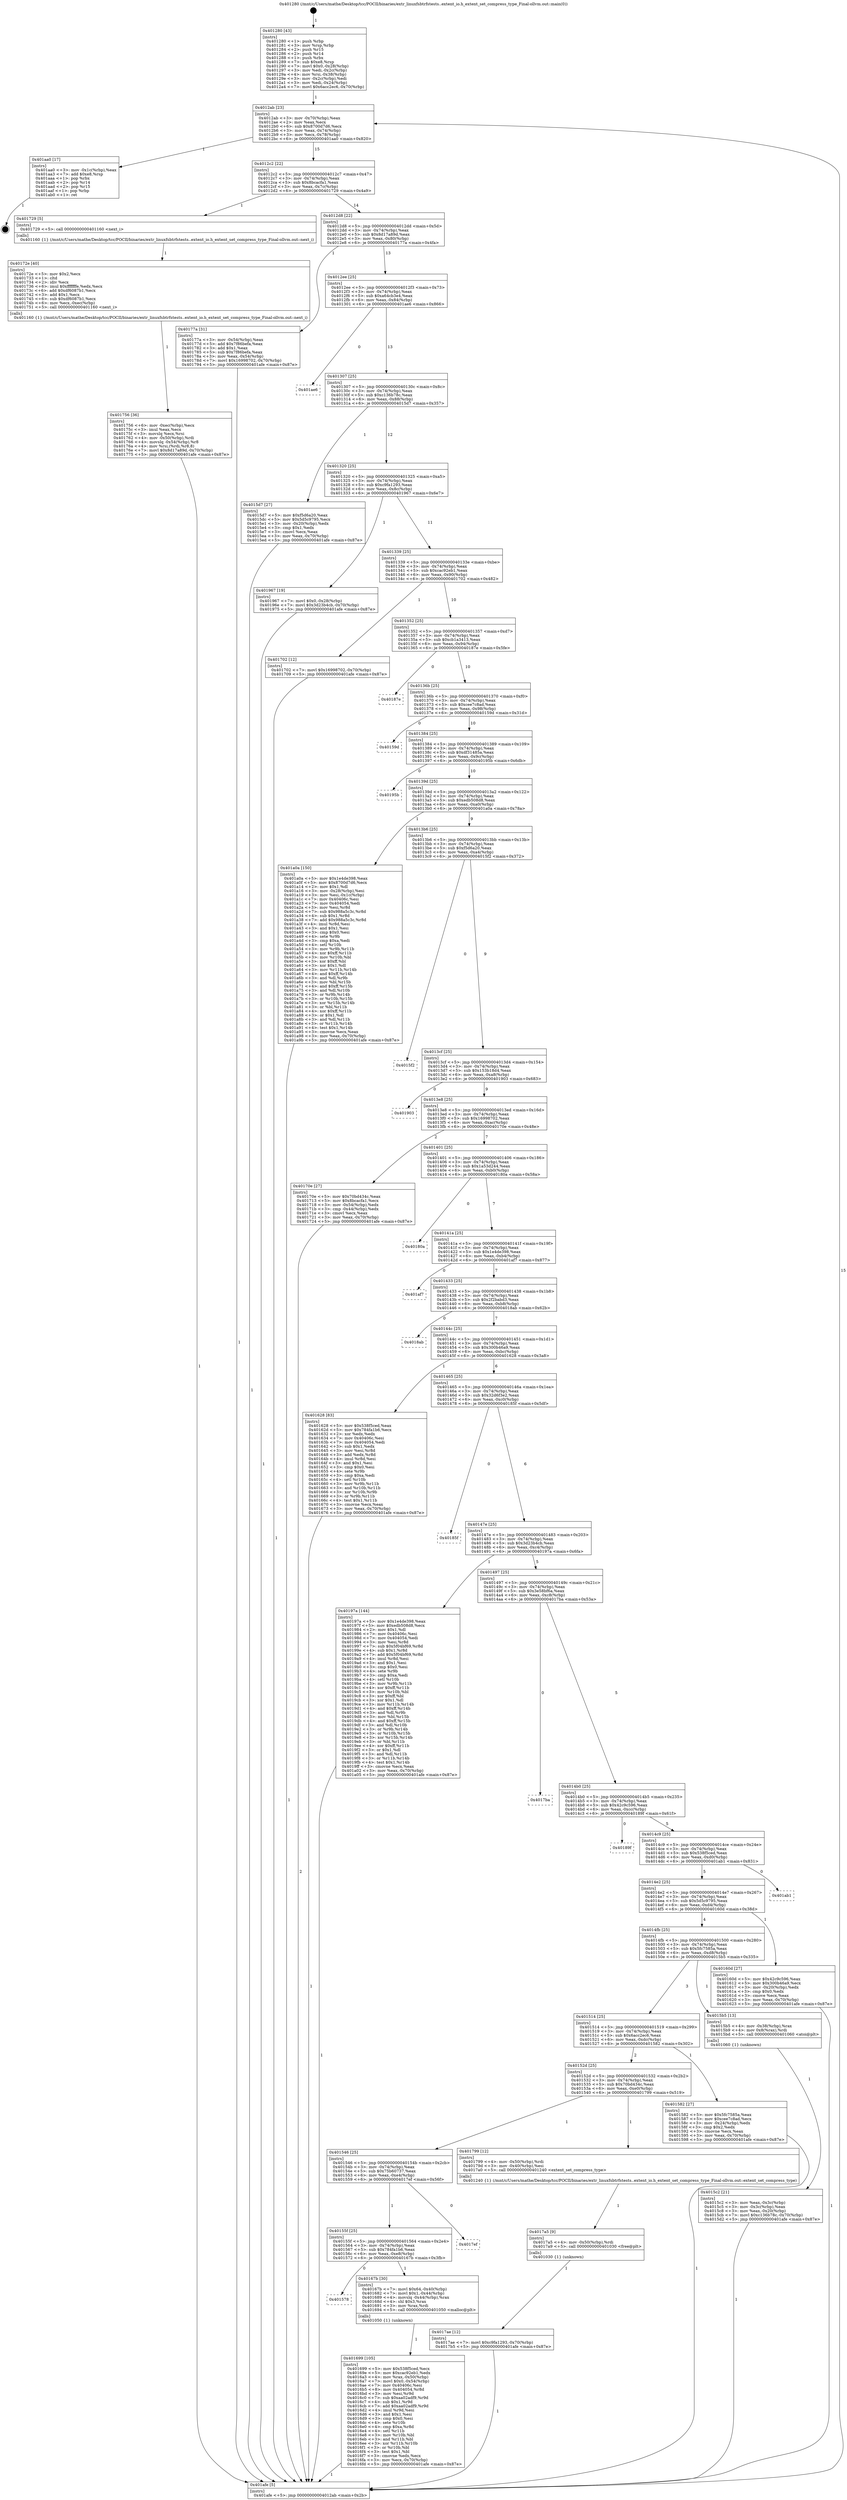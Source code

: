 digraph "0x401280" {
  label = "0x401280 (/mnt/c/Users/mathe/Desktop/tcc/POCII/binaries/extr_linuxfsbtrfstests..extent_io.h_extent_set_compress_type_Final-ollvm.out::main(0))"
  labelloc = "t"
  node[shape=record]

  Entry [label="",width=0.3,height=0.3,shape=circle,fillcolor=black,style=filled]
  "0x4012ab" [label="{
     0x4012ab [23]\l
     | [instrs]\l
     &nbsp;&nbsp;0x4012ab \<+3\>: mov -0x70(%rbp),%eax\l
     &nbsp;&nbsp;0x4012ae \<+2\>: mov %eax,%ecx\l
     &nbsp;&nbsp;0x4012b0 \<+6\>: sub $0x8700d7d6,%ecx\l
     &nbsp;&nbsp;0x4012b6 \<+3\>: mov %eax,-0x74(%rbp)\l
     &nbsp;&nbsp;0x4012b9 \<+3\>: mov %ecx,-0x78(%rbp)\l
     &nbsp;&nbsp;0x4012bc \<+6\>: je 0000000000401aa0 \<main+0x820\>\l
  }"]
  "0x401aa0" [label="{
     0x401aa0 [17]\l
     | [instrs]\l
     &nbsp;&nbsp;0x401aa0 \<+3\>: mov -0x1c(%rbp),%eax\l
     &nbsp;&nbsp;0x401aa3 \<+7\>: add $0xe8,%rsp\l
     &nbsp;&nbsp;0x401aaa \<+1\>: pop %rbx\l
     &nbsp;&nbsp;0x401aab \<+2\>: pop %r14\l
     &nbsp;&nbsp;0x401aad \<+2\>: pop %r15\l
     &nbsp;&nbsp;0x401aaf \<+1\>: pop %rbp\l
     &nbsp;&nbsp;0x401ab0 \<+1\>: ret\l
  }"]
  "0x4012c2" [label="{
     0x4012c2 [22]\l
     | [instrs]\l
     &nbsp;&nbsp;0x4012c2 \<+5\>: jmp 00000000004012c7 \<main+0x47\>\l
     &nbsp;&nbsp;0x4012c7 \<+3\>: mov -0x74(%rbp),%eax\l
     &nbsp;&nbsp;0x4012ca \<+5\>: sub $0x8bcacfa1,%eax\l
     &nbsp;&nbsp;0x4012cf \<+3\>: mov %eax,-0x7c(%rbp)\l
     &nbsp;&nbsp;0x4012d2 \<+6\>: je 0000000000401729 \<main+0x4a9\>\l
  }"]
  Exit [label="",width=0.3,height=0.3,shape=circle,fillcolor=black,style=filled,peripheries=2]
  "0x401729" [label="{
     0x401729 [5]\l
     | [instrs]\l
     &nbsp;&nbsp;0x401729 \<+5\>: call 0000000000401160 \<next_i\>\l
     | [calls]\l
     &nbsp;&nbsp;0x401160 \{1\} (/mnt/c/Users/mathe/Desktop/tcc/POCII/binaries/extr_linuxfsbtrfstests..extent_io.h_extent_set_compress_type_Final-ollvm.out::next_i)\l
  }"]
  "0x4012d8" [label="{
     0x4012d8 [22]\l
     | [instrs]\l
     &nbsp;&nbsp;0x4012d8 \<+5\>: jmp 00000000004012dd \<main+0x5d\>\l
     &nbsp;&nbsp;0x4012dd \<+3\>: mov -0x74(%rbp),%eax\l
     &nbsp;&nbsp;0x4012e0 \<+5\>: sub $0x8d17a89d,%eax\l
     &nbsp;&nbsp;0x4012e5 \<+3\>: mov %eax,-0x80(%rbp)\l
     &nbsp;&nbsp;0x4012e8 \<+6\>: je 000000000040177a \<main+0x4fa\>\l
  }"]
  "0x4017ae" [label="{
     0x4017ae [12]\l
     | [instrs]\l
     &nbsp;&nbsp;0x4017ae \<+7\>: movl $0xc9fa1293,-0x70(%rbp)\l
     &nbsp;&nbsp;0x4017b5 \<+5\>: jmp 0000000000401afe \<main+0x87e\>\l
  }"]
  "0x40177a" [label="{
     0x40177a [31]\l
     | [instrs]\l
     &nbsp;&nbsp;0x40177a \<+3\>: mov -0x54(%rbp),%eax\l
     &nbsp;&nbsp;0x40177d \<+5\>: add $0x7f86befa,%eax\l
     &nbsp;&nbsp;0x401782 \<+3\>: add $0x1,%eax\l
     &nbsp;&nbsp;0x401785 \<+5\>: sub $0x7f86befa,%eax\l
     &nbsp;&nbsp;0x40178a \<+3\>: mov %eax,-0x54(%rbp)\l
     &nbsp;&nbsp;0x40178d \<+7\>: movl $0x16998702,-0x70(%rbp)\l
     &nbsp;&nbsp;0x401794 \<+5\>: jmp 0000000000401afe \<main+0x87e\>\l
  }"]
  "0x4012ee" [label="{
     0x4012ee [25]\l
     | [instrs]\l
     &nbsp;&nbsp;0x4012ee \<+5\>: jmp 00000000004012f3 \<main+0x73\>\l
     &nbsp;&nbsp;0x4012f3 \<+3\>: mov -0x74(%rbp),%eax\l
     &nbsp;&nbsp;0x4012f6 \<+5\>: sub $0xa64cb3e4,%eax\l
     &nbsp;&nbsp;0x4012fb \<+6\>: mov %eax,-0x84(%rbp)\l
     &nbsp;&nbsp;0x401301 \<+6\>: je 0000000000401ae6 \<main+0x866\>\l
  }"]
  "0x4017a5" [label="{
     0x4017a5 [9]\l
     | [instrs]\l
     &nbsp;&nbsp;0x4017a5 \<+4\>: mov -0x50(%rbp),%rdi\l
     &nbsp;&nbsp;0x4017a9 \<+5\>: call 0000000000401030 \<free@plt\>\l
     | [calls]\l
     &nbsp;&nbsp;0x401030 \{1\} (unknown)\l
  }"]
  "0x401ae6" [label="{
     0x401ae6\l
  }", style=dashed]
  "0x401307" [label="{
     0x401307 [25]\l
     | [instrs]\l
     &nbsp;&nbsp;0x401307 \<+5\>: jmp 000000000040130c \<main+0x8c\>\l
     &nbsp;&nbsp;0x40130c \<+3\>: mov -0x74(%rbp),%eax\l
     &nbsp;&nbsp;0x40130f \<+5\>: sub $0xc136b78c,%eax\l
     &nbsp;&nbsp;0x401314 \<+6\>: mov %eax,-0x88(%rbp)\l
     &nbsp;&nbsp;0x40131a \<+6\>: je 00000000004015d7 \<main+0x357\>\l
  }"]
  "0x401756" [label="{
     0x401756 [36]\l
     | [instrs]\l
     &nbsp;&nbsp;0x401756 \<+6\>: mov -0xec(%rbp),%ecx\l
     &nbsp;&nbsp;0x40175c \<+3\>: imul %eax,%ecx\l
     &nbsp;&nbsp;0x40175f \<+3\>: movslq %ecx,%rsi\l
     &nbsp;&nbsp;0x401762 \<+4\>: mov -0x50(%rbp),%rdi\l
     &nbsp;&nbsp;0x401766 \<+4\>: movslq -0x54(%rbp),%r8\l
     &nbsp;&nbsp;0x40176a \<+4\>: mov %rsi,(%rdi,%r8,8)\l
     &nbsp;&nbsp;0x40176e \<+7\>: movl $0x8d17a89d,-0x70(%rbp)\l
     &nbsp;&nbsp;0x401775 \<+5\>: jmp 0000000000401afe \<main+0x87e\>\l
  }"]
  "0x4015d7" [label="{
     0x4015d7 [27]\l
     | [instrs]\l
     &nbsp;&nbsp;0x4015d7 \<+5\>: mov $0xf5d6a20,%eax\l
     &nbsp;&nbsp;0x4015dc \<+5\>: mov $0x5d5c9795,%ecx\l
     &nbsp;&nbsp;0x4015e1 \<+3\>: mov -0x20(%rbp),%edx\l
     &nbsp;&nbsp;0x4015e4 \<+3\>: cmp $0x1,%edx\l
     &nbsp;&nbsp;0x4015e7 \<+3\>: cmovl %ecx,%eax\l
     &nbsp;&nbsp;0x4015ea \<+3\>: mov %eax,-0x70(%rbp)\l
     &nbsp;&nbsp;0x4015ed \<+5\>: jmp 0000000000401afe \<main+0x87e\>\l
  }"]
  "0x401320" [label="{
     0x401320 [25]\l
     | [instrs]\l
     &nbsp;&nbsp;0x401320 \<+5\>: jmp 0000000000401325 \<main+0xa5\>\l
     &nbsp;&nbsp;0x401325 \<+3\>: mov -0x74(%rbp),%eax\l
     &nbsp;&nbsp;0x401328 \<+5\>: sub $0xc9fa1293,%eax\l
     &nbsp;&nbsp;0x40132d \<+6\>: mov %eax,-0x8c(%rbp)\l
     &nbsp;&nbsp;0x401333 \<+6\>: je 0000000000401967 \<main+0x6e7\>\l
  }"]
  "0x40172e" [label="{
     0x40172e [40]\l
     | [instrs]\l
     &nbsp;&nbsp;0x40172e \<+5\>: mov $0x2,%ecx\l
     &nbsp;&nbsp;0x401733 \<+1\>: cltd\l
     &nbsp;&nbsp;0x401734 \<+2\>: idiv %ecx\l
     &nbsp;&nbsp;0x401736 \<+6\>: imul $0xfffffffe,%edx,%ecx\l
     &nbsp;&nbsp;0x40173c \<+6\>: add $0xdf6087b1,%ecx\l
     &nbsp;&nbsp;0x401742 \<+3\>: add $0x1,%ecx\l
     &nbsp;&nbsp;0x401745 \<+6\>: sub $0xdf6087b1,%ecx\l
     &nbsp;&nbsp;0x40174b \<+6\>: mov %ecx,-0xec(%rbp)\l
     &nbsp;&nbsp;0x401751 \<+5\>: call 0000000000401160 \<next_i\>\l
     | [calls]\l
     &nbsp;&nbsp;0x401160 \{1\} (/mnt/c/Users/mathe/Desktop/tcc/POCII/binaries/extr_linuxfsbtrfstests..extent_io.h_extent_set_compress_type_Final-ollvm.out::next_i)\l
  }"]
  "0x401967" [label="{
     0x401967 [19]\l
     | [instrs]\l
     &nbsp;&nbsp;0x401967 \<+7\>: movl $0x0,-0x28(%rbp)\l
     &nbsp;&nbsp;0x40196e \<+7\>: movl $0x3d23b4cb,-0x70(%rbp)\l
     &nbsp;&nbsp;0x401975 \<+5\>: jmp 0000000000401afe \<main+0x87e\>\l
  }"]
  "0x401339" [label="{
     0x401339 [25]\l
     | [instrs]\l
     &nbsp;&nbsp;0x401339 \<+5\>: jmp 000000000040133e \<main+0xbe\>\l
     &nbsp;&nbsp;0x40133e \<+3\>: mov -0x74(%rbp),%eax\l
     &nbsp;&nbsp;0x401341 \<+5\>: sub $0xcac92eb1,%eax\l
     &nbsp;&nbsp;0x401346 \<+6\>: mov %eax,-0x90(%rbp)\l
     &nbsp;&nbsp;0x40134c \<+6\>: je 0000000000401702 \<main+0x482\>\l
  }"]
  "0x401699" [label="{
     0x401699 [105]\l
     | [instrs]\l
     &nbsp;&nbsp;0x401699 \<+5\>: mov $0x538f5ced,%ecx\l
     &nbsp;&nbsp;0x40169e \<+5\>: mov $0xcac92eb1,%edx\l
     &nbsp;&nbsp;0x4016a3 \<+4\>: mov %rax,-0x50(%rbp)\l
     &nbsp;&nbsp;0x4016a7 \<+7\>: movl $0x0,-0x54(%rbp)\l
     &nbsp;&nbsp;0x4016ae \<+7\>: mov 0x40406c,%esi\l
     &nbsp;&nbsp;0x4016b5 \<+8\>: mov 0x404054,%r8d\l
     &nbsp;&nbsp;0x4016bd \<+3\>: mov %esi,%r9d\l
     &nbsp;&nbsp;0x4016c0 \<+7\>: sub $0xaa02adf9,%r9d\l
     &nbsp;&nbsp;0x4016c7 \<+4\>: sub $0x1,%r9d\l
     &nbsp;&nbsp;0x4016cb \<+7\>: add $0xaa02adf9,%r9d\l
     &nbsp;&nbsp;0x4016d2 \<+4\>: imul %r9d,%esi\l
     &nbsp;&nbsp;0x4016d6 \<+3\>: and $0x1,%esi\l
     &nbsp;&nbsp;0x4016d9 \<+3\>: cmp $0x0,%esi\l
     &nbsp;&nbsp;0x4016dc \<+4\>: sete %r10b\l
     &nbsp;&nbsp;0x4016e0 \<+4\>: cmp $0xa,%r8d\l
     &nbsp;&nbsp;0x4016e4 \<+4\>: setl %r11b\l
     &nbsp;&nbsp;0x4016e8 \<+3\>: mov %r10b,%bl\l
     &nbsp;&nbsp;0x4016eb \<+3\>: and %r11b,%bl\l
     &nbsp;&nbsp;0x4016ee \<+3\>: xor %r11b,%r10b\l
     &nbsp;&nbsp;0x4016f1 \<+3\>: or %r10b,%bl\l
     &nbsp;&nbsp;0x4016f4 \<+3\>: test $0x1,%bl\l
     &nbsp;&nbsp;0x4016f7 \<+3\>: cmovne %edx,%ecx\l
     &nbsp;&nbsp;0x4016fa \<+3\>: mov %ecx,-0x70(%rbp)\l
     &nbsp;&nbsp;0x4016fd \<+5\>: jmp 0000000000401afe \<main+0x87e\>\l
  }"]
  "0x401702" [label="{
     0x401702 [12]\l
     | [instrs]\l
     &nbsp;&nbsp;0x401702 \<+7\>: movl $0x16998702,-0x70(%rbp)\l
     &nbsp;&nbsp;0x401709 \<+5\>: jmp 0000000000401afe \<main+0x87e\>\l
  }"]
  "0x401352" [label="{
     0x401352 [25]\l
     | [instrs]\l
     &nbsp;&nbsp;0x401352 \<+5\>: jmp 0000000000401357 \<main+0xd7\>\l
     &nbsp;&nbsp;0x401357 \<+3\>: mov -0x74(%rbp),%eax\l
     &nbsp;&nbsp;0x40135a \<+5\>: sub $0xcb1a3413,%eax\l
     &nbsp;&nbsp;0x40135f \<+6\>: mov %eax,-0x94(%rbp)\l
     &nbsp;&nbsp;0x401365 \<+6\>: je 000000000040187e \<main+0x5fe\>\l
  }"]
  "0x401578" [label="{
     0x401578\l
  }", style=dashed]
  "0x40187e" [label="{
     0x40187e\l
  }", style=dashed]
  "0x40136b" [label="{
     0x40136b [25]\l
     | [instrs]\l
     &nbsp;&nbsp;0x40136b \<+5\>: jmp 0000000000401370 \<main+0xf0\>\l
     &nbsp;&nbsp;0x401370 \<+3\>: mov -0x74(%rbp),%eax\l
     &nbsp;&nbsp;0x401373 \<+5\>: sub $0xcee7c8ad,%eax\l
     &nbsp;&nbsp;0x401378 \<+6\>: mov %eax,-0x98(%rbp)\l
     &nbsp;&nbsp;0x40137e \<+6\>: je 000000000040159d \<main+0x31d\>\l
  }"]
  "0x40167b" [label="{
     0x40167b [30]\l
     | [instrs]\l
     &nbsp;&nbsp;0x40167b \<+7\>: movl $0x64,-0x40(%rbp)\l
     &nbsp;&nbsp;0x401682 \<+7\>: movl $0x1,-0x44(%rbp)\l
     &nbsp;&nbsp;0x401689 \<+4\>: movslq -0x44(%rbp),%rax\l
     &nbsp;&nbsp;0x40168d \<+4\>: shl $0x3,%rax\l
     &nbsp;&nbsp;0x401691 \<+3\>: mov %rax,%rdi\l
     &nbsp;&nbsp;0x401694 \<+5\>: call 0000000000401050 \<malloc@plt\>\l
     | [calls]\l
     &nbsp;&nbsp;0x401050 \{1\} (unknown)\l
  }"]
  "0x40159d" [label="{
     0x40159d\l
  }", style=dashed]
  "0x401384" [label="{
     0x401384 [25]\l
     | [instrs]\l
     &nbsp;&nbsp;0x401384 \<+5\>: jmp 0000000000401389 \<main+0x109\>\l
     &nbsp;&nbsp;0x401389 \<+3\>: mov -0x74(%rbp),%eax\l
     &nbsp;&nbsp;0x40138c \<+5\>: sub $0xdf31485a,%eax\l
     &nbsp;&nbsp;0x401391 \<+6\>: mov %eax,-0x9c(%rbp)\l
     &nbsp;&nbsp;0x401397 \<+6\>: je 000000000040195b \<main+0x6db\>\l
  }"]
  "0x40155f" [label="{
     0x40155f [25]\l
     | [instrs]\l
     &nbsp;&nbsp;0x40155f \<+5\>: jmp 0000000000401564 \<main+0x2e4\>\l
     &nbsp;&nbsp;0x401564 \<+3\>: mov -0x74(%rbp),%eax\l
     &nbsp;&nbsp;0x401567 \<+5\>: sub $0x784fa1b6,%eax\l
     &nbsp;&nbsp;0x40156c \<+6\>: mov %eax,-0xe8(%rbp)\l
     &nbsp;&nbsp;0x401572 \<+6\>: je 000000000040167b \<main+0x3fb\>\l
  }"]
  "0x40195b" [label="{
     0x40195b\l
  }", style=dashed]
  "0x40139d" [label="{
     0x40139d [25]\l
     | [instrs]\l
     &nbsp;&nbsp;0x40139d \<+5\>: jmp 00000000004013a2 \<main+0x122\>\l
     &nbsp;&nbsp;0x4013a2 \<+3\>: mov -0x74(%rbp),%eax\l
     &nbsp;&nbsp;0x4013a5 \<+5\>: sub $0xedb508d8,%eax\l
     &nbsp;&nbsp;0x4013aa \<+6\>: mov %eax,-0xa0(%rbp)\l
     &nbsp;&nbsp;0x4013b0 \<+6\>: je 0000000000401a0a \<main+0x78a\>\l
  }"]
  "0x4017ef" [label="{
     0x4017ef\l
  }", style=dashed]
  "0x401a0a" [label="{
     0x401a0a [150]\l
     | [instrs]\l
     &nbsp;&nbsp;0x401a0a \<+5\>: mov $0x1e4de398,%eax\l
     &nbsp;&nbsp;0x401a0f \<+5\>: mov $0x8700d7d6,%ecx\l
     &nbsp;&nbsp;0x401a14 \<+2\>: mov $0x1,%dl\l
     &nbsp;&nbsp;0x401a16 \<+3\>: mov -0x28(%rbp),%esi\l
     &nbsp;&nbsp;0x401a19 \<+3\>: mov %esi,-0x1c(%rbp)\l
     &nbsp;&nbsp;0x401a1c \<+7\>: mov 0x40406c,%esi\l
     &nbsp;&nbsp;0x401a23 \<+7\>: mov 0x404054,%edi\l
     &nbsp;&nbsp;0x401a2a \<+3\>: mov %esi,%r8d\l
     &nbsp;&nbsp;0x401a2d \<+7\>: sub $0x988a5c3c,%r8d\l
     &nbsp;&nbsp;0x401a34 \<+4\>: sub $0x1,%r8d\l
     &nbsp;&nbsp;0x401a38 \<+7\>: add $0x988a5c3c,%r8d\l
     &nbsp;&nbsp;0x401a3f \<+4\>: imul %r8d,%esi\l
     &nbsp;&nbsp;0x401a43 \<+3\>: and $0x1,%esi\l
     &nbsp;&nbsp;0x401a46 \<+3\>: cmp $0x0,%esi\l
     &nbsp;&nbsp;0x401a49 \<+4\>: sete %r9b\l
     &nbsp;&nbsp;0x401a4d \<+3\>: cmp $0xa,%edi\l
     &nbsp;&nbsp;0x401a50 \<+4\>: setl %r10b\l
     &nbsp;&nbsp;0x401a54 \<+3\>: mov %r9b,%r11b\l
     &nbsp;&nbsp;0x401a57 \<+4\>: xor $0xff,%r11b\l
     &nbsp;&nbsp;0x401a5b \<+3\>: mov %r10b,%bl\l
     &nbsp;&nbsp;0x401a5e \<+3\>: xor $0xff,%bl\l
     &nbsp;&nbsp;0x401a61 \<+3\>: xor $0x1,%dl\l
     &nbsp;&nbsp;0x401a64 \<+3\>: mov %r11b,%r14b\l
     &nbsp;&nbsp;0x401a67 \<+4\>: and $0xff,%r14b\l
     &nbsp;&nbsp;0x401a6b \<+3\>: and %dl,%r9b\l
     &nbsp;&nbsp;0x401a6e \<+3\>: mov %bl,%r15b\l
     &nbsp;&nbsp;0x401a71 \<+4\>: and $0xff,%r15b\l
     &nbsp;&nbsp;0x401a75 \<+3\>: and %dl,%r10b\l
     &nbsp;&nbsp;0x401a78 \<+3\>: or %r9b,%r14b\l
     &nbsp;&nbsp;0x401a7b \<+3\>: or %r10b,%r15b\l
     &nbsp;&nbsp;0x401a7e \<+3\>: xor %r15b,%r14b\l
     &nbsp;&nbsp;0x401a81 \<+3\>: or %bl,%r11b\l
     &nbsp;&nbsp;0x401a84 \<+4\>: xor $0xff,%r11b\l
     &nbsp;&nbsp;0x401a88 \<+3\>: or $0x1,%dl\l
     &nbsp;&nbsp;0x401a8b \<+3\>: and %dl,%r11b\l
     &nbsp;&nbsp;0x401a8e \<+3\>: or %r11b,%r14b\l
     &nbsp;&nbsp;0x401a91 \<+4\>: test $0x1,%r14b\l
     &nbsp;&nbsp;0x401a95 \<+3\>: cmovne %ecx,%eax\l
     &nbsp;&nbsp;0x401a98 \<+3\>: mov %eax,-0x70(%rbp)\l
     &nbsp;&nbsp;0x401a9b \<+5\>: jmp 0000000000401afe \<main+0x87e\>\l
  }"]
  "0x4013b6" [label="{
     0x4013b6 [25]\l
     | [instrs]\l
     &nbsp;&nbsp;0x4013b6 \<+5\>: jmp 00000000004013bb \<main+0x13b\>\l
     &nbsp;&nbsp;0x4013bb \<+3\>: mov -0x74(%rbp),%eax\l
     &nbsp;&nbsp;0x4013be \<+5\>: sub $0xf5d6a20,%eax\l
     &nbsp;&nbsp;0x4013c3 \<+6\>: mov %eax,-0xa4(%rbp)\l
     &nbsp;&nbsp;0x4013c9 \<+6\>: je 00000000004015f2 \<main+0x372\>\l
  }"]
  "0x401546" [label="{
     0x401546 [25]\l
     | [instrs]\l
     &nbsp;&nbsp;0x401546 \<+5\>: jmp 000000000040154b \<main+0x2cb\>\l
     &nbsp;&nbsp;0x40154b \<+3\>: mov -0x74(%rbp),%eax\l
     &nbsp;&nbsp;0x40154e \<+5\>: sub $0x75b60737,%eax\l
     &nbsp;&nbsp;0x401553 \<+6\>: mov %eax,-0xe4(%rbp)\l
     &nbsp;&nbsp;0x401559 \<+6\>: je 00000000004017ef \<main+0x56f\>\l
  }"]
  "0x4015f2" [label="{
     0x4015f2\l
  }", style=dashed]
  "0x4013cf" [label="{
     0x4013cf [25]\l
     | [instrs]\l
     &nbsp;&nbsp;0x4013cf \<+5\>: jmp 00000000004013d4 \<main+0x154\>\l
     &nbsp;&nbsp;0x4013d4 \<+3\>: mov -0x74(%rbp),%eax\l
     &nbsp;&nbsp;0x4013d7 \<+5\>: sub $0x153b18d4,%eax\l
     &nbsp;&nbsp;0x4013dc \<+6\>: mov %eax,-0xa8(%rbp)\l
     &nbsp;&nbsp;0x4013e2 \<+6\>: je 0000000000401903 \<main+0x683\>\l
  }"]
  "0x401799" [label="{
     0x401799 [12]\l
     | [instrs]\l
     &nbsp;&nbsp;0x401799 \<+4\>: mov -0x50(%rbp),%rdi\l
     &nbsp;&nbsp;0x40179d \<+3\>: mov -0x40(%rbp),%esi\l
     &nbsp;&nbsp;0x4017a0 \<+5\>: call 0000000000401240 \<extent_set_compress_type\>\l
     | [calls]\l
     &nbsp;&nbsp;0x401240 \{1\} (/mnt/c/Users/mathe/Desktop/tcc/POCII/binaries/extr_linuxfsbtrfstests..extent_io.h_extent_set_compress_type_Final-ollvm.out::extent_set_compress_type)\l
  }"]
  "0x401903" [label="{
     0x401903\l
  }", style=dashed]
  "0x4013e8" [label="{
     0x4013e8 [25]\l
     | [instrs]\l
     &nbsp;&nbsp;0x4013e8 \<+5\>: jmp 00000000004013ed \<main+0x16d\>\l
     &nbsp;&nbsp;0x4013ed \<+3\>: mov -0x74(%rbp),%eax\l
     &nbsp;&nbsp;0x4013f0 \<+5\>: sub $0x16998702,%eax\l
     &nbsp;&nbsp;0x4013f5 \<+6\>: mov %eax,-0xac(%rbp)\l
     &nbsp;&nbsp;0x4013fb \<+6\>: je 000000000040170e \<main+0x48e\>\l
  }"]
  "0x4015c2" [label="{
     0x4015c2 [21]\l
     | [instrs]\l
     &nbsp;&nbsp;0x4015c2 \<+3\>: mov %eax,-0x3c(%rbp)\l
     &nbsp;&nbsp;0x4015c5 \<+3\>: mov -0x3c(%rbp),%eax\l
     &nbsp;&nbsp;0x4015c8 \<+3\>: mov %eax,-0x20(%rbp)\l
     &nbsp;&nbsp;0x4015cb \<+7\>: movl $0xc136b78c,-0x70(%rbp)\l
     &nbsp;&nbsp;0x4015d2 \<+5\>: jmp 0000000000401afe \<main+0x87e\>\l
  }"]
  "0x40170e" [label="{
     0x40170e [27]\l
     | [instrs]\l
     &nbsp;&nbsp;0x40170e \<+5\>: mov $0x70bd434c,%eax\l
     &nbsp;&nbsp;0x401713 \<+5\>: mov $0x8bcacfa1,%ecx\l
     &nbsp;&nbsp;0x401718 \<+3\>: mov -0x54(%rbp),%edx\l
     &nbsp;&nbsp;0x40171b \<+3\>: cmp -0x44(%rbp),%edx\l
     &nbsp;&nbsp;0x40171e \<+3\>: cmovl %ecx,%eax\l
     &nbsp;&nbsp;0x401721 \<+3\>: mov %eax,-0x70(%rbp)\l
     &nbsp;&nbsp;0x401724 \<+5\>: jmp 0000000000401afe \<main+0x87e\>\l
  }"]
  "0x401401" [label="{
     0x401401 [25]\l
     | [instrs]\l
     &nbsp;&nbsp;0x401401 \<+5\>: jmp 0000000000401406 \<main+0x186\>\l
     &nbsp;&nbsp;0x401406 \<+3\>: mov -0x74(%rbp),%eax\l
     &nbsp;&nbsp;0x401409 \<+5\>: sub $0x1a53d244,%eax\l
     &nbsp;&nbsp;0x40140e \<+6\>: mov %eax,-0xb0(%rbp)\l
     &nbsp;&nbsp;0x401414 \<+6\>: je 000000000040180a \<main+0x58a\>\l
  }"]
  "0x401280" [label="{
     0x401280 [43]\l
     | [instrs]\l
     &nbsp;&nbsp;0x401280 \<+1\>: push %rbp\l
     &nbsp;&nbsp;0x401281 \<+3\>: mov %rsp,%rbp\l
     &nbsp;&nbsp;0x401284 \<+2\>: push %r15\l
     &nbsp;&nbsp;0x401286 \<+2\>: push %r14\l
     &nbsp;&nbsp;0x401288 \<+1\>: push %rbx\l
     &nbsp;&nbsp;0x401289 \<+7\>: sub $0xe8,%rsp\l
     &nbsp;&nbsp;0x401290 \<+7\>: movl $0x0,-0x28(%rbp)\l
     &nbsp;&nbsp;0x401297 \<+3\>: mov %edi,-0x2c(%rbp)\l
     &nbsp;&nbsp;0x40129a \<+4\>: mov %rsi,-0x38(%rbp)\l
     &nbsp;&nbsp;0x40129e \<+3\>: mov -0x2c(%rbp),%edi\l
     &nbsp;&nbsp;0x4012a1 \<+3\>: mov %edi,-0x24(%rbp)\l
     &nbsp;&nbsp;0x4012a4 \<+7\>: movl $0x6acc2ec6,-0x70(%rbp)\l
  }"]
  "0x40180a" [label="{
     0x40180a\l
  }", style=dashed]
  "0x40141a" [label="{
     0x40141a [25]\l
     | [instrs]\l
     &nbsp;&nbsp;0x40141a \<+5\>: jmp 000000000040141f \<main+0x19f\>\l
     &nbsp;&nbsp;0x40141f \<+3\>: mov -0x74(%rbp),%eax\l
     &nbsp;&nbsp;0x401422 \<+5\>: sub $0x1e4de398,%eax\l
     &nbsp;&nbsp;0x401427 \<+6\>: mov %eax,-0xb4(%rbp)\l
     &nbsp;&nbsp;0x40142d \<+6\>: je 0000000000401af7 \<main+0x877\>\l
  }"]
  "0x401afe" [label="{
     0x401afe [5]\l
     | [instrs]\l
     &nbsp;&nbsp;0x401afe \<+5\>: jmp 00000000004012ab \<main+0x2b\>\l
  }"]
  "0x401af7" [label="{
     0x401af7\l
  }", style=dashed]
  "0x401433" [label="{
     0x401433 [25]\l
     | [instrs]\l
     &nbsp;&nbsp;0x401433 \<+5\>: jmp 0000000000401438 \<main+0x1b8\>\l
     &nbsp;&nbsp;0x401438 \<+3\>: mov -0x74(%rbp),%eax\l
     &nbsp;&nbsp;0x40143b \<+5\>: sub $0x2f2babd3,%eax\l
     &nbsp;&nbsp;0x401440 \<+6\>: mov %eax,-0xb8(%rbp)\l
     &nbsp;&nbsp;0x401446 \<+6\>: je 00000000004018ab \<main+0x62b\>\l
  }"]
  "0x40152d" [label="{
     0x40152d [25]\l
     | [instrs]\l
     &nbsp;&nbsp;0x40152d \<+5\>: jmp 0000000000401532 \<main+0x2b2\>\l
     &nbsp;&nbsp;0x401532 \<+3\>: mov -0x74(%rbp),%eax\l
     &nbsp;&nbsp;0x401535 \<+5\>: sub $0x70bd434c,%eax\l
     &nbsp;&nbsp;0x40153a \<+6\>: mov %eax,-0xe0(%rbp)\l
     &nbsp;&nbsp;0x401540 \<+6\>: je 0000000000401799 \<main+0x519\>\l
  }"]
  "0x4018ab" [label="{
     0x4018ab\l
  }", style=dashed]
  "0x40144c" [label="{
     0x40144c [25]\l
     | [instrs]\l
     &nbsp;&nbsp;0x40144c \<+5\>: jmp 0000000000401451 \<main+0x1d1\>\l
     &nbsp;&nbsp;0x401451 \<+3\>: mov -0x74(%rbp),%eax\l
     &nbsp;&nbsp;0x401454 \<+5\>: sub $0x300b46a9,%eax\l
     &nbsp;&nbsp;0x401459 \<+6\>: mov %eax,-0xbc(%rbp)\l
     &nbsp;&nbsp;0x40145f \<+6\>: je 0000000000401628 \<main+0x3a8\>\l
  }"]
  "0x401582" [label="{
     0x401582 [27]\l
     | [instrs]\l
     &nbsp;&nbsp;0x401582 \<+5\>: mov $0x5fc7585a,%eax\l
     &nbsp;&nbsp;0x401587 \<+5\>: mov $0xcee7c8ad,%ecx\l
     &nbsp;&nbsp;0x40158c \<+3\>: mov -0x24(%rbp),%edx\l
     &nbsp;&nbsp;0x40158f \<+3\>: cmp $0x2,%edx\l
     &nbsp;&nbsp;0x401592 \<+3\>: cmovne %ecx,%eax\l
     &nbsp;&nbsp;0x401595 \<+3\>: mov %eax,-0x70(%rbp)\l
     &nbsp;&nbsp;0x401598 \<+5\>: jmp 0000000000401afe \<main+0x87e\>\l
  }"]
  "0x401628" [label="{
     0x401628 [83]\l
     | [instrs]\l
     &nbsp;&nbsp;0x401628 \<+5\>: mov $0x538f5ced,%eax\l
     &nbsp;&nbsp;0x40162d \<+5\>: mov $0x784fa1b6,%ecx\l
     &nbsp;&nbsp;0x401632 \<+2\>: xor %edx,%edx\l
     &nbsp;&nbsp;0x401634 \<+7\>: mov 0x40406c,%esi\l
     &nbsp;&nbsp;0x40163b \<+7\>: mov 0x404054,%edi\l
     &nbsp;&nbsp;0x401642 \<+3\>: sub $0x1,%edx\l
     &nbsp;&nbsp;0x401645 \<+3\>: mov %esi,%r8d\l
     &nbsp;&nbsp;0x401648 \<+3\>: add %edx,%r8d\l
     &nbsp;&nbsp;0x40164b \<+4\>: imul %r8d,%esi\l
     &nbsp;&nbsp;0x40164f \<+3\>: and $0x1,%esi\l
     &nbsp;&nbsp;0x401652 \<+3\>: cmp $0x0,%esi\l
     &nbsp;&nbsp;0x401655 \<+4\>: sete %r9b\l
     &nbsp;&nbsp;0x401659 \<+3\>: cmp $0xa,%edi\l
     &nbsp;&nbsp;0x40165c \<+4\>: setl %r10b\l
     &nbsp;&nbsp;0x401660 \<+3\>: mov %r9b,%r11b\l
     &nbsp;&nbsp;0x401663 \<+3\>: and %r10b,%r11b\l
     &nbsp;&nbsp;0x401666 \<+3\>: xor %r10b,%r9b\l
     &nbsp;&nbsp;0x401669 \<+3\>: or %r9b,%r11b\l
     &nbsp;&nbsp;0x40166c \<+4\>: test $0x1,%r11b\l
     &nbsp;&nbsp;0x401670 \<+3\>: cmovne %ecx,%eax\l
     &nbsp;&nbsp;0x401673 \<+3\>: mov %eax,-0x70(%rbp)\l
     &nbsp;&nbsp;0x401676 \<+5\>: jmp 0000000000401afe \<main+0x87e\>\l
  }"]
  "0x401465" [label="{
     0x401465 [25]\l
     | [instrs]\l
     &nbsp;&nbsp;0x401465 \<+5\>: jmp 000000000040146a \<main+0x1ea\>\l
     &nbsp;&nbsp;0x40146a \<+3\>: mov -0x74(%rbp),%eax\l
     &nbsp;&nbsp;0x40146d \<+5\>: sub $0x32d6f3e2,%eax\l
     &nbsp;&nbsp;0x401472 \<+6\>: mov %eax,-0xc0(%rbp)\l
     &nbsp;&nbsp;0x401478 \<+6\>: je 000000000040185f \<main+0x5df\>\l
  }"]
  "0x401514" [label="{
     0x401514 [25]\l
     | [instrs]\l
     &nbsp;&nbsp;0x401514 \<+5\>: jmp 0000000000401519 \<main+0x299\>\l
     &nbsp;&nbsp;0x401519 \<+3\>: mov -0x74(%rbp),%eax\l
     &nbsp;&nbsp;0x40151c \<+5\>: sub $0x6acc2ec6,%eax\l
     &nbsp;&nbsp;0x401521 \<+6\>: mov %eax,-0xdc(%rbp)\l
     &nbsp;&nbsp;0x401527 \<+6\>: je 0000000000401582 \<main+0x302\>\l
  }"]
  "0x40185f" [label="{
     0x40185f\l
  }", style=dashed]
  "0x40147e" [label="{
     0x40147e [25]\l
     | [instrs]\l
     &nbsp;&nbsp;0x40147e \<+5\>: jmp 0000000000401483 \<main+0x203\>\l
     &nbsp;&nbsp;0x401483 \<+3\>: mov -0x74(%rbp),%eax\l
     &nbsp;&nbsp;0x401486 \<+5\>: sub $0x3d23b4cb,%eax\l
     &nbsp;&nbsp;0x40148b \<+6\>: mov %eax,-0xc4(%rbp)\l
     &nbsp;&nbsp;0x401491 \<+6\>: je 000000000040197a \<main+0x6fa\>\l
  }"]
  "0x4015b5" [label="{
     0x4015b5 [13]\l
     | [instrs]\l
     &nbsp;&nbsp;0x4015b5 \<+4\>: mov -0x38(%rbp),%rax\l
     &nbsp;&nbsp;0x4015b9 \<+4\>: mov 0x8(%rax),%rdi\l
     &nbsp;&nbsp;0x4015bd \<+5\>: call 0000000000401060 \<atoi@plt\>\l
     | [calls]\l
     &nbsp;&nbsp;0x401060 \{1\} (unknown)\l
  }"]
  "0x40197a" [label="{
     0x40197a [144]\l
     | [instrs]\l
     &nbsp;&nbsp;0x40197a \<+5\>: mov $0x1e4de398,%eax\l
     &nbsp;&nbsp;0x40197f \<+5\>: mov $0xedb508d8,%ecx\l
     &nbsp;&nbsp;0x401984 \<+2\>: mov $0x1,%dl\l
     &nbsp;&nbsp;0x401986 \<+7\>: mov 0x40406c,%esi\l
     &nbsp;&nbsp;0x40198d \<+7\>: mov 0x404054,%edi\l
     &nbsp;&nbsp;0x401994 \<+3\>: mov %esi,%r8d\l
     &nbsp;&nbsp;0x401997 \<+7\>: sub $0x5f04bf69,%r8d\l
     &nbsp;&nbsp;0x40199e \<+4\>: sub $0x1,%r8d\l
     &nbsp;&nbsp;0x4019a2 \<+7\>: add $0x5f04bf69,%r8d\l
     &nbsp;&nbsp;0x4019a9 \<+4\>: imul %r8d,%esi\l
     &nbsp;&nbsp;0x4019ad \<+3\>: and $0x1,%esi\l
     &nbsp;&nbsp;0x4019b0 \<+3\>: cmp $0x0,%esi\l
     &nbsp;&nbsp;0x4019b3 \<+4\>: sete %r9b\l
     &nbsp;&nbsp;0x4019b7 \<+3\>: cmp $0xa,%edi\l
     &nbsp;&nbsp;0x4019ba \<+4\>: setl %r10b\l
     &nbsp;&nbsp;0x4019be \<+3\>: mov %r9b,%r11b\l
     &nbsp;&nbsp;0x4019c1 \<+4\>: xor $0xff,%r11b\l
     &nbsp;&nbsp;0x4019c5 \<+3\>: mov %r10b,%bl\l
     &nbsp;&nbsp;0x4019c8 \<+3\>: xor $0xff,%bl\l
     &nbsp;&nbsp;0x4019cb \<+3\>: xor $0x1,%dl\l
     &nbsp;&nbsp;0x4019ce \<+3\>: mov %r11b,%r14b\l
     &nbsp;&nbsp;0x4019d1 \<+4\>: and $0xff,%r14b\l
     &nbsp;&nbsp;0x4019d5 \<+3\>: and %dl,%r9b\l
     &nbsp;&nbsp;0x4019d8 \<+3\>: mov %bl,%r15b\l
     &nbsp;&nbsp;0x4019db \<+4\>: and $0xff,%r15b\l
     &nbsp;&nbsp;0x4019df \<+3\>: and %dl,%r10b\l
     &nbsp;&nbsp;0x4019e2 \<+3\>: or %r9b,%r14b\l
     &nbsp;&nbsp;0x4019e5 \<+3\>: or %r10b,%r15b\l
     &nbsp;&nbsp;0x4019e8 \<+3\>: xor %r15b,%r14b\l
     &nbsp;&nbsp;0x4019eb \<+3\>: or %bl,%r11b\l
     &nbsp;&nbsp;0x4019ee \<+4\>: xor $0xff,%r11b\l
     &nbsp;&nbsp;0x4019f2 \<+3\>: or $0x1,%dl\l
     &nbsp;&nbsp;0x4019f5 \<+3\>: and %dl,%r11b\l
     &nbsp;&nbsp;0x4019f8 \<+3\>: or %r11b,%r14b\l
     &nbsp;&nbsp;0x4019fb \<+4\>: test $0x1,%r14b\l
     &nbsp;&nbsp;0x4019ff \<+3\>: cmovne %ecx,%eax\l
     &nbsp;&nbsp;0x401a02 \<+3\>: mov %eax,-0x70(%rbp)\l
     &nbsp;&nbsp;0x401a05 \<+5\>: jmp 0000000000401afe \<main+0x87e\>\l
  }"]
  "0x401497" [label="{
     0x401497 [25]\l
     | [instrs]\l
     &nbsp;&nbsp;0x401497 \<+5\>: jmp 000000000040149c \<main+0x21c\>\l
     &nbsp;&nbsp;0x40149c \<+3\>: mov -0x74(%rbp),%eax\l
     &nbsp;&nbsp;0x40149f \<+5\>: sub $0x3e58bf6a,%eax\l
     &nbsp;&nbsp;0x4014a4 \<+6\>: mov %eax,-0xc8(%rbp)\l
     &nbsp;&nbsp;0x4014aa \<+6\>: je 00000000004017ba \<main+0x53a\>\l
  }"]
  "0x4014fb" [label="{
     0x4014fb [25]\l
     | [instrs]\l
     &nbsp;&nbsp;0x4014fb \<+5\>: jmp 0000000000401500 \<main+0x280\>\l
     &nbsp;&nbsp;0x401500 \<+3\>: mov -0x74(%rbp),%eax\l
     &nbsp;&nbsp;0x401503 \<+5\>: sub $0x5fc7585a,%eax\l
     &nbsp;&nbsp;0x401508 \<+6\>: mov %eax,-0xd8(%rbp)\l
     &nbsp;&nbsp;0x40150e \<+6\>: je 00000000004015b5 \<main+0x335\>\l
  }"]
  "0x4017ba" [label="{
     0x4017ba\l
  }", style=dashed]
  "0x4014b0" [label="{
     0x4014b0 [25]\l
     | [instrs]\l
     &nbsp;&nbsp;0x4014b0 \<+5\>: jmp 00000000004014b5 \<main+0x235\>\l
     &nbsp;&nbsp;0x4014b5 \<+3\>: mov -0x74(%rbp),%eax\l
     &nbsp;&nbsp;0x4014b8 \<+5\>: sub $0x42c9c596,%eax\l
     &nbsp;&nbsp;0x4014bd \<+6\>: mov %eax,-0xcc(%rbp)\l
     &nbsp;&nbsp;0x4014c3 \<+6\>: je 000000000040189f \<main+0x61f\>\l
  }"]
  "0x40160d" [label="{
     0x40160d [27]\l
     | [instrs]\l
     &nbsp;&nbsp;0x40160d \<+5\>: mov $0x42c9c596,%eax\l
     &nbsp;&nbsp;0x401612 \<+5\>: mov $0x300b46a9,%ecx\l
     &nbsp;&nbsp;0x401617 \<+3\>: mov -0x20(%rbp),%edx\l
     &nbsp;&nbsp;0x40161a \<+3\>: cmp $0x0,%edx\l
     &nbsp;&nbsp;0x40161d \<+3\>: cmove %ecx,%eax\l
     &nbsp;&nbsp;0x401620 \<+3\>: mov %eax,-0x70(%rbp)\l
     &nbsp;&nbsp;0x401623 \<+5\>: jmp 0000000000401afe \<main+0x87e\>\l
  }"]
  "0x40189f" [label="{
     0x40189f\l
  }", style=dashed]
  "0x4014c9" [label="{
     0x4014c9 [25]\l
     | [instrs]\l
     &nbsp;&nbsp;0x4014c9 \<+5\>: jmp 00000000004014ce \<main+0x24e\>\l
     &nbsp;&nbsp;0x4014ce \<+3\>: mov -0x74(%rbp),%eax\l
     &nbsp;&nbsp;0x4014d1 \<+5\>: sub $0x538f5ced,%eax\l
     &nbsp;&nbsp;0x4014d6 \<+6\>: mov %eax,-0xd0(%rbp)\l
     &nbsp;&nbsp;0x4014dc \<+6\>: je 0000000000401ab1 \<main+0x831\>\l
  }"]
  "0x4014e2" [label="{
     0x4014e2 [25]\l
     | [instrs]\l
     &nbsp;&nbsp;0x4014e2 \<+5\>: jmp 00000000004014e7 \<main+0x267\>\l
     &nbsp;&nbsp;0x4014e7 \<+3\>: mov -0x74(%rbp),%eax\l
     &nbsp;&nbsp;0x4014ea \<+5\>: sub $0x5d5c9795,%eax\l
     &nbsp;&nbsp;0x4014ef \<+6\>: mov %eax,-0xd4(%rbp)\l
     &nbsp;&nbsp;0x4014f5 \<+6\>: je 000000000040160d \<main+0x38d\>\l
  }"]
  "0x401ab1" [label="{
     0x401ab1\l
  }", style=dashed]
  Entry -> "0x401280" [label=" 1"]
  "0x4012ab" -> "0x401aa0" [label=" 1"]
  "0x4012ab" -> "0x4012c2" [label=" 15"]
  "0x401aa0" -> Exit [label=" 1"]
  "0x4012c2" -> "0x401729" [label=" 1"]
  "0x4012c2" -> "0x4012d8" [label=" 14"]
  "0x401a0a" -> "0x401afe" [label=" 1"]
  "0x4012d8" -> "0x40177a" [label=" 1"]
  "0x4012d8" -> "0x4012ee" [label=" 13"]
  "0x40197a" -> "0x401afe" [label=" 1"]
  "0x4012ee" -> "0x401ae6" [label=" 0"]
  "0x4012ee" -> "0x401307" [label=" 13"]
  "0x401967" -> "0x401afe" [label=" 1"]
  "0x401307" -> "0x4015d7" [label=" 1"]
  "0x401307" -> "0x401320" [label=" 12"]
  "0x4017ae" -> "0x401afe" [label=" 1"]
  "0x401320" -> "0x401967" [label=" 1"]
  "0x401320" -> "0x401339" [label=" 11"]
  "0x4017a5" -> "0x4017ae" [label=" 1"]
  "0x401339" -> "0x401702" [label=" 1"]
  "0x401339" -> "0x401352" [label=" 10"]
  "0x401799" -> "0x4017a5" [label=" 1"]
  "0x401352" -> "0x40187e" [label=" 0"]
  "0x401352" -> "0x40136b" [label=" 10"]
  "0x40177a" -> "0x401afe" [label=" 1"]
  "0x40136b" -> "0x40159d" [label=" 0"]
  "0x40136b" -> "0x401384" [label=" 10"]
  "0x401756" -> "0x401afe" [label=" 1"]
  "0x401384" -> "0x40195b" [label=" 0"]
  "0x401384" -> "0x40139d" [label=" 10"]
  "0x401729" -> "0x40172e" [label=" 1"]
  "0x40139d" -> "0x401a0a" [label=" 1"]
  "0x40139d" -> "0x4013b6" [label=" 9"]
  "0x40170e" -> "0x401afe" [label=" 2"]
  "0x4013b6" -> "0x4015f2" [label=" 0"]
  "0x4013b6" -> "0x4013cf" [label=" 9"]
  "0x401699" -> "0x401afe" [label=" 1"]
  "0x4013cf" -> "0x401903" [label=" 0"]
  "0x4013cf" -> "0x4013e8" [label=" 9"]
  "0x40167b" -> "0x401699" [label=" 1"]
  "0x4013e8" -> "0x40170e" [label=" 2"]
  "0x4013e8" -> "0x401401" [label=" 7"]
  "0x40155f" -> "0x40167b" [label=" 1"]
  "0x401401" -> "0x40180a" [label=" 0"]
  "0x401401" -> "0x40141a" [label=" 7"]
  "0x40172e" -> "0x401756" [label=" 1"]
  "0x40141a" -> "0x401af7" [label=" 0"]
  "0x40141a" -> "0x401433" [label=" 7"]
  "0x401546" -> "0x40155f" [label=" 1"]
  "0x401433" -> "0x4018ab" [label=" 0"]
  "0x401433" -> "0x40144c" [label=" 7"]
  "0x401546" -> "0x4017ef" [label=" 0"]
  "0x40144c" -> "0x401628" [label=" 1"]
  "0x40144c" -> "0x401465" [label=" 6"]
  "0x401702" -> "0x401afe" [label=" 1"]
  "0x401465" -> "0x40185f" [label=" 0"]
  "0x401465" -> "0x40147e" [label=" 6"]
  "0x40152d" -> "0x401799" [label=" 1"]
  "0x40147e" -> "0x40197a" [label=" 1"]
  "0x40147e" -> "0x401497" [label=" 5"]
  "0x40155f" -> "0x401578" [label=" 0"]
  "0x401497" -> "0x4017ba" [label=" 0"]
  "0x401497" -> "0x4014b0" [label=" 5"]
  "0x40160d" -> "0x401afe" [label=" 1"]
  "0x4014b0" -> "0x40189f" [label=" 0"]
  "0x4014b0" -> "0x4014c9" [label=" 5"]
  "0x4015d7" -> "0x401afe" [label=" 1"]
  "0x4014c9" -> "0x401ab1" [label=" 0"]
  "0x4014c9" -> "0x4014e2" [label=" 5"]
  "0x4015c2" -> "0x401afe" [label=" 1"]
  "0x4014e2" -> "0x40160d" [label=" 1"]
  "0x4014e2" -> "0x4014fb" [label=" 4"]
  "0x401628" -> "0x401afe" [label=" 1"]
  "0x4014fb" -> "0x4015b5" [label=" 1"]
  "0x4014fb" -> "0x401514" [label=" 3"]
  "0x40152d" -> "0x401546" [label=" 1"]
  "0x401514" -> "0x401582" [label=" 1"]
  "0x401514" -> "0x40152d" [label=" 2"]
  "0x401582" -> "0x401afe" [label=" 1"]
  "0x401280" -> "0x4012ab" [label=" 1"]
  "0x401afe" -> "0x4012ab" [label=" 15"]
  "0x4015b5" -> "0x4015c2" [label=" 1"]
}
